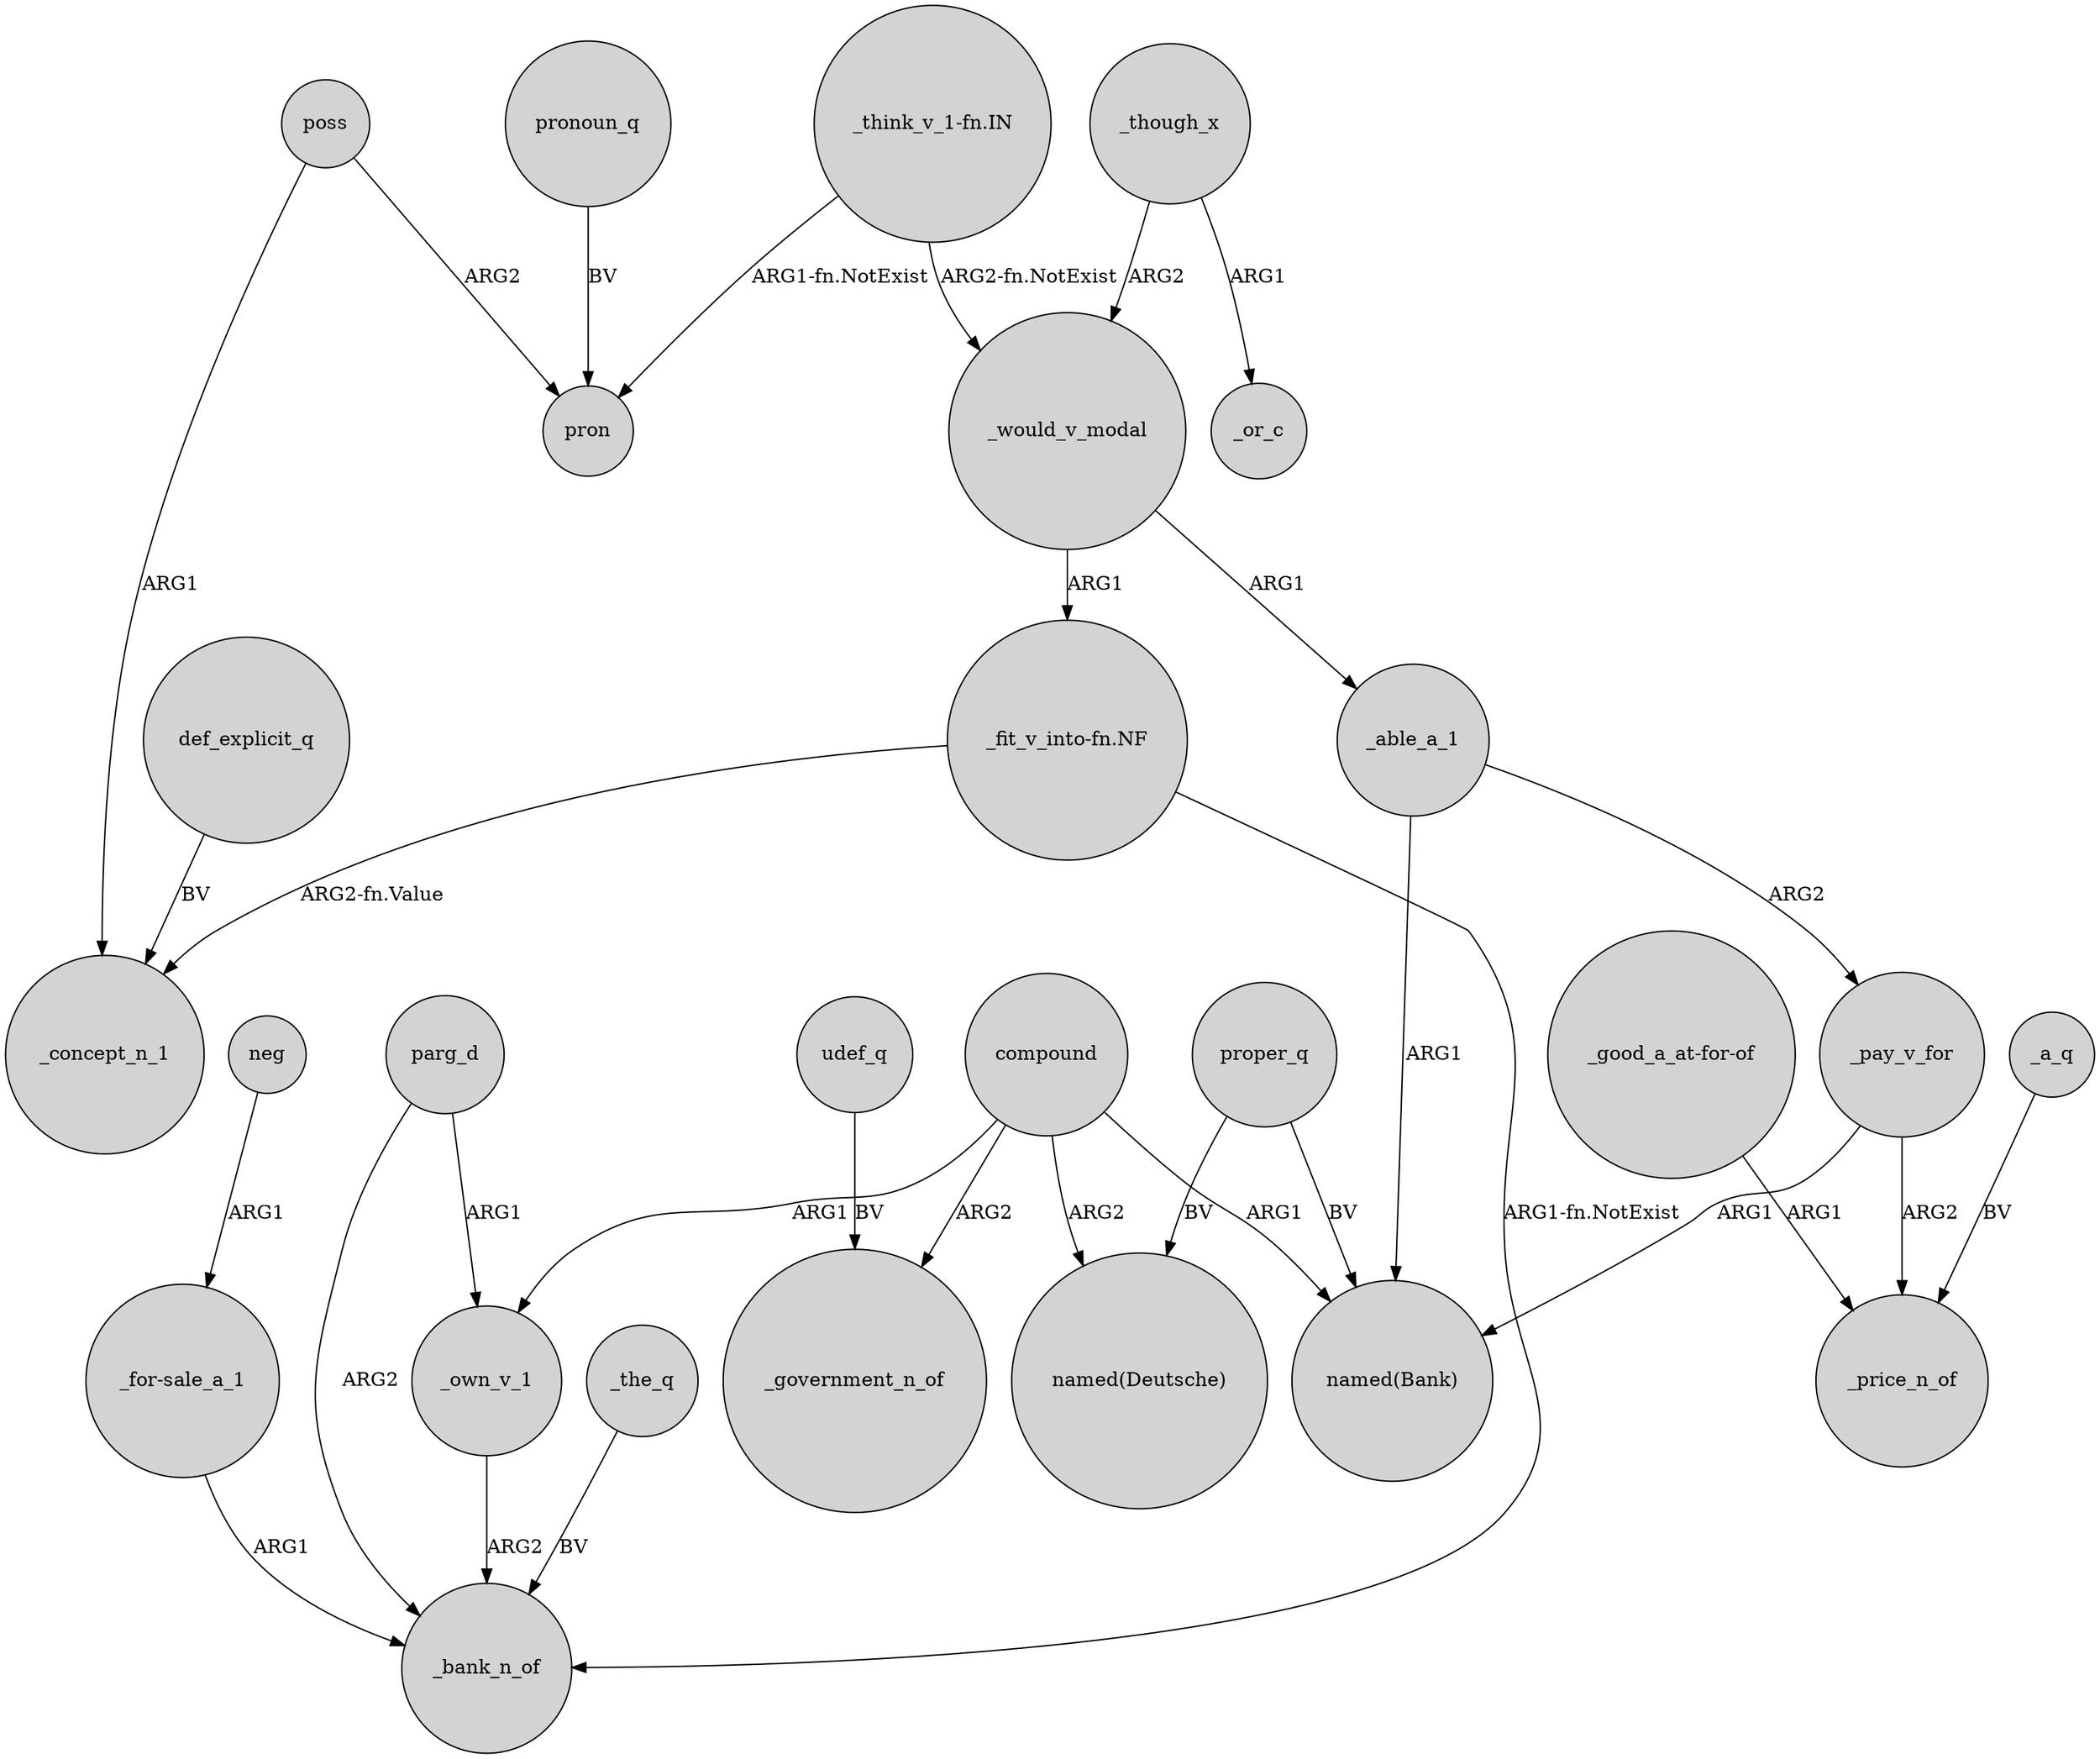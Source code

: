digraph {
	node [shape=circle style=filled]
	poss -> _concept_n_1 [label=ARG1]
	poss -> pron [label=ARG2]
	parg_d -> _own_v_1 [label=ARG1]
	"_think_v_1-fn.IN" -> pron [label="ARG1-fn.NotExist"]
	compound -> _government_n_of [label=ARG2]
	udef_q -> _government_n_of [label=BV]
	_pay_v_for -> "named(Bank)" [label=ARG1]
	compound -> _own_v_1 [label=ARG1]
	def_explicit_q -> _concept_n_1 [label=BV]
	proper_q -> "named(Deutsche)" [label=BV]
	_pay_v_for -> _price_n_of [label=ARG2]
	parg_d -> _bank_n_of [label=ARG2]
	_would_v_modal -> "_fit_v_into-fn.NF" [label=ARG1]
	pronoun_q -> pron [label=BV]
	proper_q -> "named(Bank)" [label=BV]
	"_good_a_at-for-of" -> _price_n_of [label=ARG1]
	_able_a_1 -> _pay_v_for [label=ARG2]
	_the_q -> _bank_n_of [label=BV]
	_would_v_modal -> _able_a_1 [label=ARG1]
	_though_x -> _or_c [label=ARG1]
	compound -> "named(Deutsche)" [label=ARG2]
	_though_x -> _would_v_modal [label=ARG2]
	"_fit_v_into-fn.NF" -> _concept_n_1 [label="ARG2-fn.Value"]
	"_fit_v_into-fn.NF" -> _bank_n_of [label="ARG1-fn.NotExist"]
	"_think_v_1-fn.IN" -> _would_v_modal [label="ARG2-fn.NotExist"]
	compound -> "named(Bank)" [label=ARG1]
	_able_a_1 -> "named(Bank)" [label=ARG1]
	"_for-sale_a_1" -> _bank_n_of [label=ARG1]
	_own_v_1 -> _bank_n_of [label=ARG2]
	neg -> "_for-sale_a_1" [label=ARG1]
	_a_q -> _price_n_of [label=BV]
}

